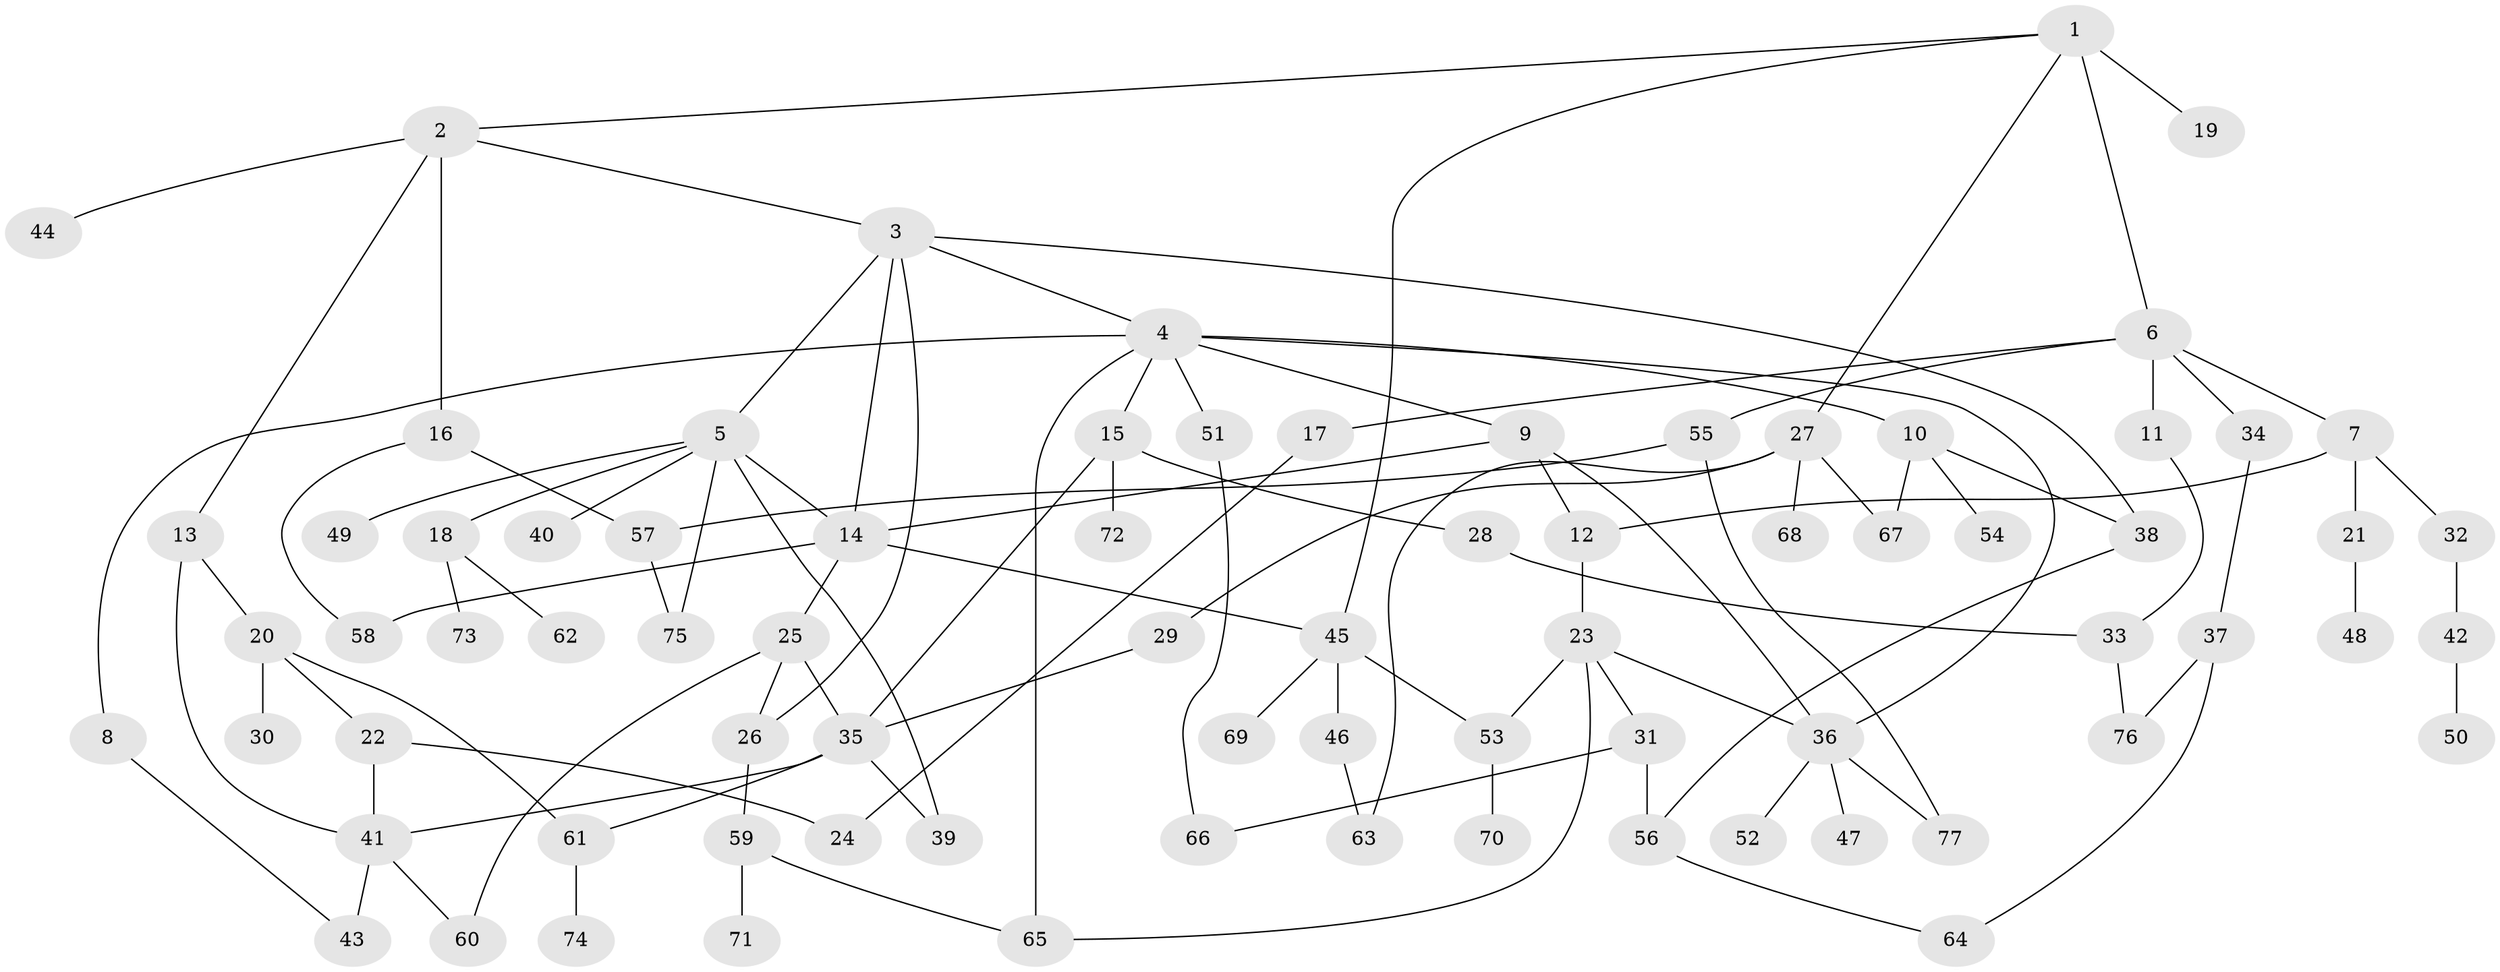 // Generated by graph-tools (version 1.1) at 2025/01/03/09/25 03:01:00]
// undirected, 77 vertices, 107 edges
graph export_dot {
graph [start="1"]
  node [color=gray90,style=filled];
  1;
  2;
  3;
  4;
  5;
  6;
  7;
  8;
  9;
  10;
  11;
  12;
  13;
  14;
  15;
  16;
  17;
  18;
  19;
  20;
  21;
  22;
  23;
  24;
  25;
  26;
  27;
  28;
  29;
  30;
  31;
  32;
  33;
  34;
  35;
  36;
  37;
  38;
  39;
  40;
  41;
  42;
  43;
  44;
  45;
  46;
  47;
  48;
  49;
  50;
  51;
  52;
  53;
  54;
  55;
  56;
  57;
  58;
  59;
  60;
  61;
  62;
  63;
  64;
  65;
  66;
  67;
  68;
  69;
  70;
  71;
  72;
  73;
  74;
  75;
  76;
  77;
  1 -- 2;
  1 -- 6;
  1 -- 19;
  1 -- 27;
  1 -- 45;
  2 -- 3;
  2 -- 13;
  2 -- 16;
  2 -- 44;
  3 -- 4;
  3 -- 5;
  3 -- 26;
  3 -- 14;
  3 -- 38;
  4 -- 8;
  4 -- 9;
  4 -- 10;
  4 -- 15;
  4 -- 51;
  4 -- 36;
  4 -- 65;
  5 -- 14;
  5 -- 18;
  5 -- 40;
  5 -- 49;
  5 -- 39;
  5 -- 75;
  6 -- 7;
  6 -- 11;
  6 -- 17;
  6 -- 34;
  6 -- 55;
  7 -- 12;
  7 -- 21;
  7 -- 32;
  8 -- 43;
  9 -- 36;
  9 -- 14;
  9 -- 12;
  10 -- 38;
  10 -- 54;
  10 -- 67;
  11 -- 33;
  12 -- 23;
  13 -- 20;
  13 -- 41;
  14 -- 25;
  14 -- 58;
  14 -- 45;
  15 -- 28;
  15 -- 72;
  15 -- 35;
  16 -- 57;
  16 -- 58;
  17 -- 24;
  18 -- 62;
  18 -- 73;
  20 -- 22;
  20 -- 30;
  20 -- 61;
  21 -- 48;
  22 -- 41;
  22 -- 24;
  23 -- 31;
  23 -- 53;
  23 -- 65;
  23 -- 36;
  25 -- 35;
  25 -- 60;
  25 -- 26;
  26 -- 59;
  27 -- 29;
  27 -- 63;
  27 -- 67;
  27 -- 68;
  28 -- 33;
  29 -- 35;
  31 -- 56;
  31 -- 66;
  32 -- 42;
  33 -- 76;
  34 -- 37;
  35 -- 39;
  35 -- 61;
  35 -- 41;
  36 -- 47;
  36 -- 52;
  36 -- 77;
  37 -- 76;
  37 -- 64;
  38 -- 56;
  41 -- 43;
  41 -- 60;
  42 -- 50;
  45 -- 46;
  45 -- 69;
  45 -- 53;
  46 -- 63;
  51 -- 66;
  53 -- 70;
  55 -- 57;
  55 -- 77;
  56 -- 64;
  57 -- 75;
  59 -- 71;
  59 -- 65;
  61 -- 74;
}
